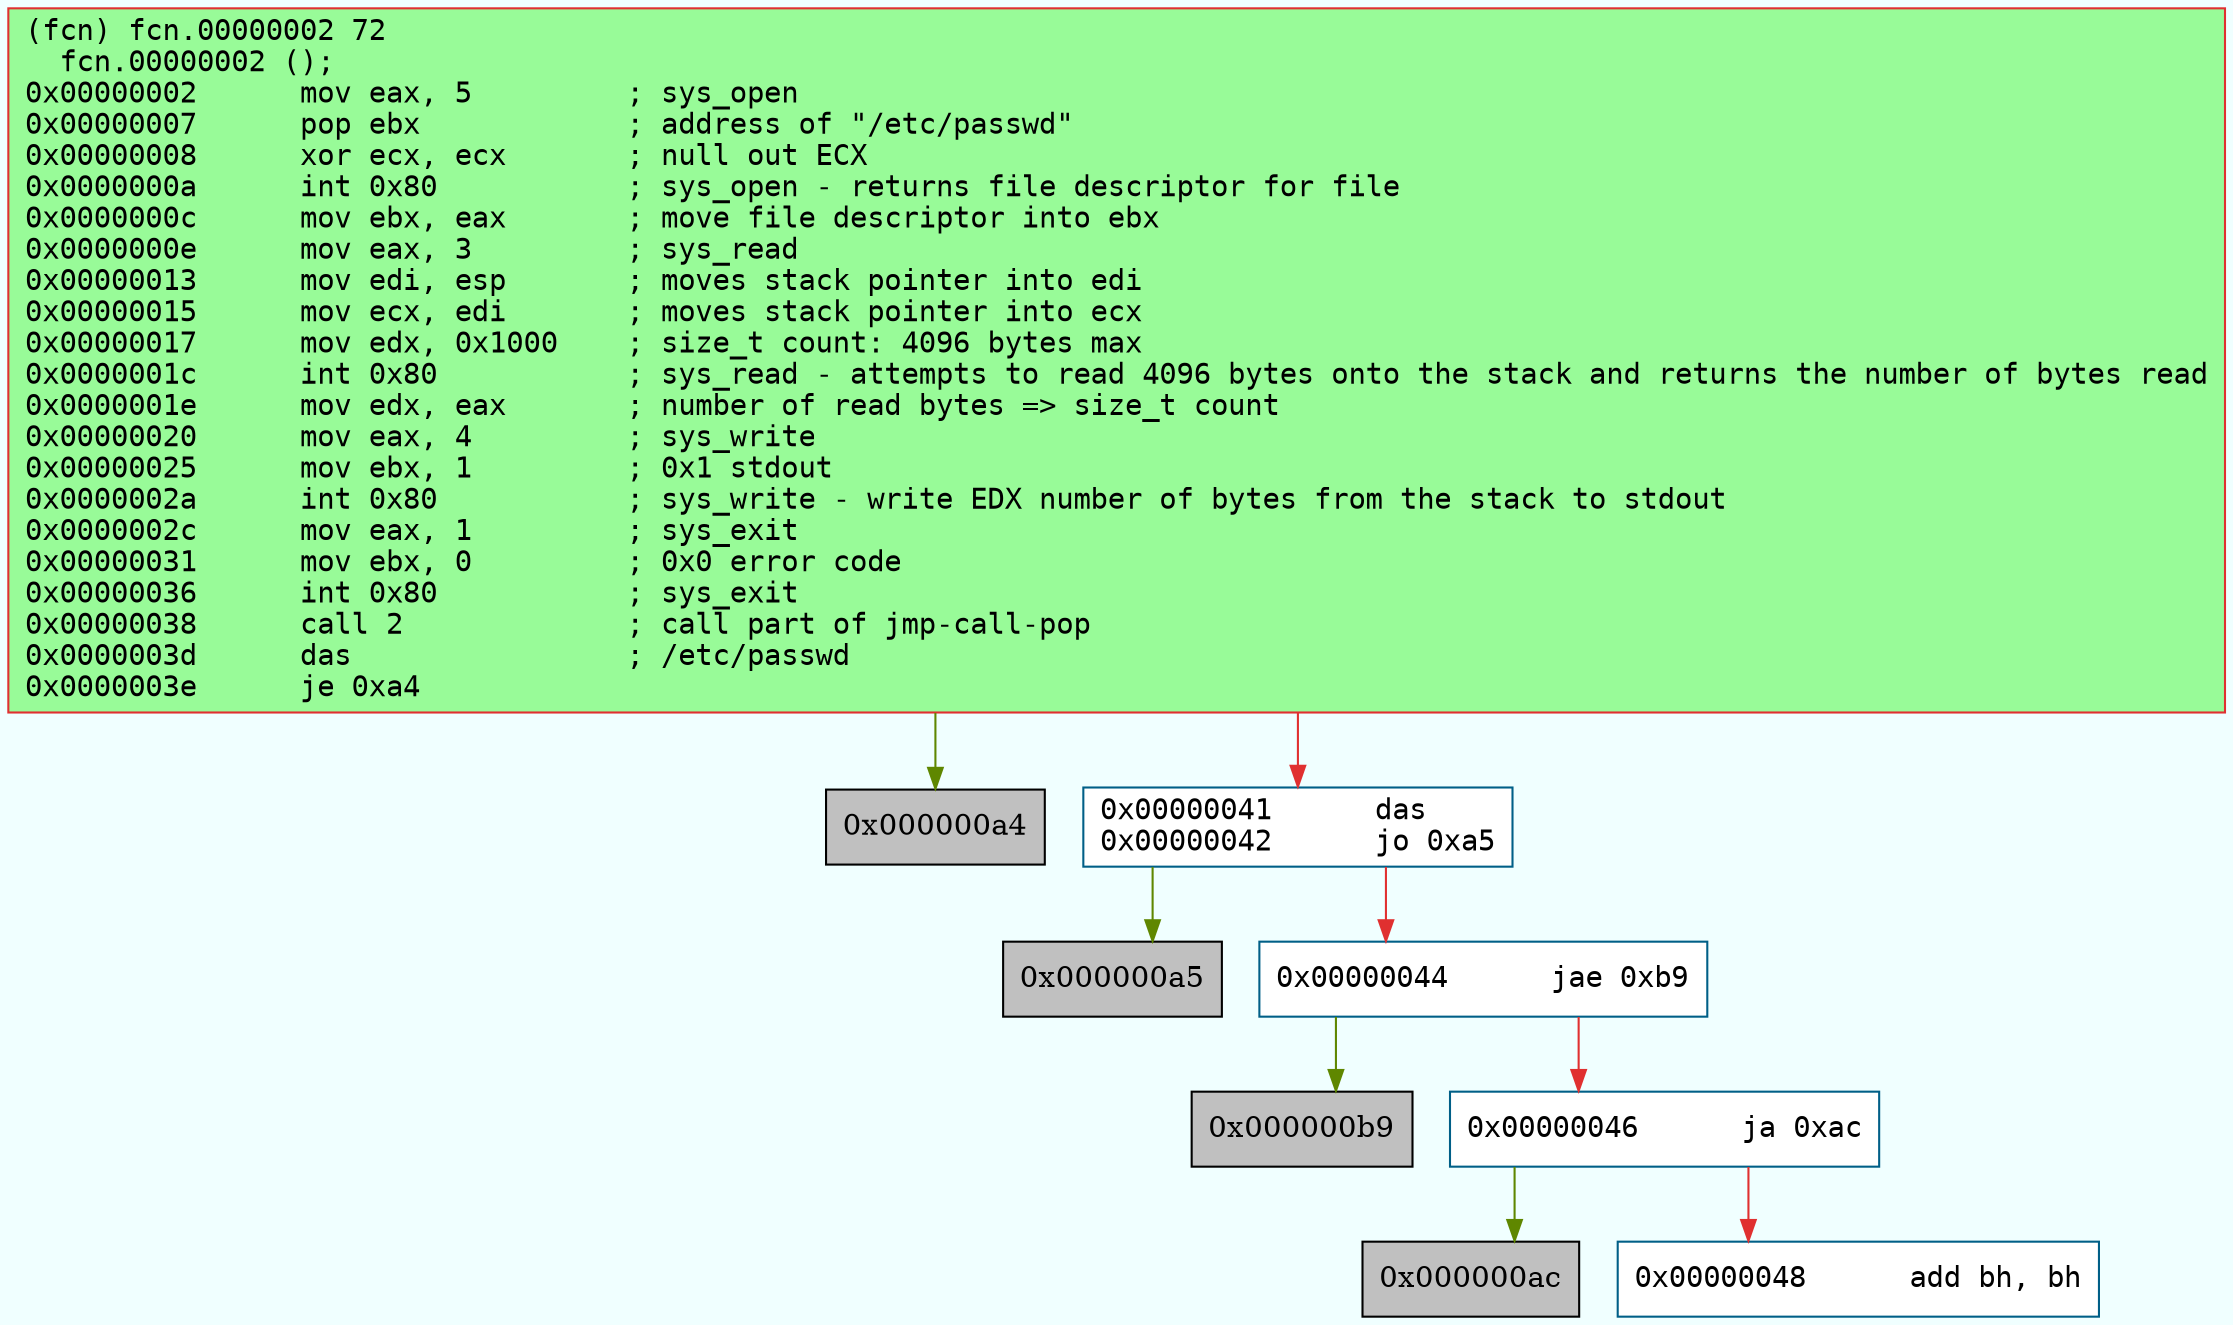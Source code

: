digraph code {
	graph [bgcolor=azure fontsize=8 fontname="Courier" splines="ortho"];
	node [fillcolor=gray style=filled shape=box];
	edge [arrowhead="normal"];
	"0x00000002" -> "0x000000a4" [color="#5f8700"];
	"0x00000002" -> "0x00000041" [color="#e03030"];
	"0x00000002" [URL="fcn.00000002/0x00000002", fillcolor="palegreen",color="#e03030", fontname="Courier",label="(fcn) fcn.00000002 72\l  fcn.00000002 ();\l0x00000002      mov eax, 5         ; sys_open\l0x00000007      pop ebx            ; address of \"/etc/passwd\"\l0x00000008      xor ecx, ecx       ; null out ECX\l0x0000000a      int 0x80           ; sys_open - returns file descriptor for file\l0x0000000c      mov ebx, eax       ; move file descriptor into ebx\l0x0000000e      mov eax, 3         ; sys_read\l0x00000013      mov edi, esp       ; moves stack pointer into edi\l0x00000015      mov ecx, edi       ; moves stack pointer into ecx\l0x00000017      mov edx, 0x1000    ; size_t count: 4096 bytes max\l0x0000001c      int 0x80           ; sys_read - attempts to read 4096 bytes onto the stack and returns the number of bytes read\l0x0000001e      mov edx, eax       ; number of read bytes => size_t count\l0x00000020      mov eax, 4         ; sys_write\l0x00000025      mov ebx, 1         ; 0x1 stdout\l0x0000002a      int 0x80           ; sys_write - write EDX number of bytes from the stack to stdout\l0x0000002c      mov eax, 1         ; sys_exit\l0x00000031      mov ebx, 0         ; 0x0 error code\l0x00000036      int 0x80           ; sys_exit\l0x00000038      call 2             ; call part of jmp-call-pop\l0x0000003d      das                ; /etc/passwd\l0x0000003e      je 0xa4\l"]
	"0x00000041" -> "0x000000a5" [color="#5f8700"];
	"0x00000041" -> "0x00000044" [color="#e03030"];
	"0x00000041" [URL="fcn.00000002/0x00000041", fillcolor="white",color="#005f87", fontname="Courier",label="0x00000041      das\l0x00000042      jo 0xa5\l"]
	"0x00000044" -> "0x000000b9" [color="#5f8700"];
	"0x00000044" -> "0x00000046" [color="#e03030"];
	"0x00000044" [URL="fcn.00000002/0x00000044", fillcolor="white",color="#005f87", fontname="Courier",label="0x00000044      jae 0xb9\l"]
	"0x00000046" -> "0x000000ac" [color="#5f8700"];
	"0x00000046" -> "0x00000048" [color="#e03030"];
	"0x00000046" [URL="fcn.00000002/0x00000046", fillcolor="white",color="#005f87", fontname="Courier",label="0x00000046      ja 0xac\l"]
	"0x00000048" [URL="fcn.00000002/0x00000048", fillcolor="white",color="#005f87", fontname="Courier",label="0x00000048      add bh, bh\l"]
}
